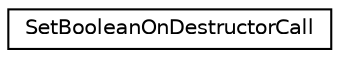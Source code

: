 digraph "Graphical Class Hierarchy"
{
 // LATEX_PDF_SIZE
  edge [fontname="Helvetica",fontsize="10",labelfontname="Helvetica",labelfontsize="10"];
  node [fontname="Helvetica",fontsize="10",shape=record];
  rankdir="LR";
  Node0 [label="SetBooleanOnDestructorCall",height=0.2,width=0.4,color="black", fillcolor="white", style="filled",URL="$classSetBooleanOnDestructorCall.html",tooltip=" "];
}
